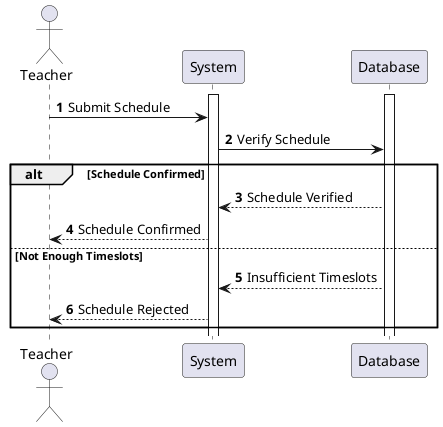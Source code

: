 @startuml Propose schedule

' autonumber
' actor Teacher
' Teacher -> System: Login

' activate System
' activate Database

' System -> Database: Verificer bruger
' alt succesfuldt login
'     Database --> System: Bruger ok
'     System -> Teacher: Menu

' else Bruger ikke fundet
'     Database --> System: Invalid bruger
'     System -> Teacher: Log ud

' end

' Teacher -> System:request course schedule change
' activate HR
' System -> HR: Request to HR
' HR -> System:Answer that request is received
' System->Teacher:Show new message in inbox

autonumber
actor Teacher
activate System
activate Database
Teacher -> System: Submit Schedule
System -> Database: Verify Schedule
alt Schedule Confirmed
    System <-- Database: Schedule Verified
    Teacher <-- System: Schedule Confirmed

else Not Enough Timeslots
    System <-- Database: Insufficient Timeslots
    Teacher <-- System: Schedule Rejected
end



@enduml